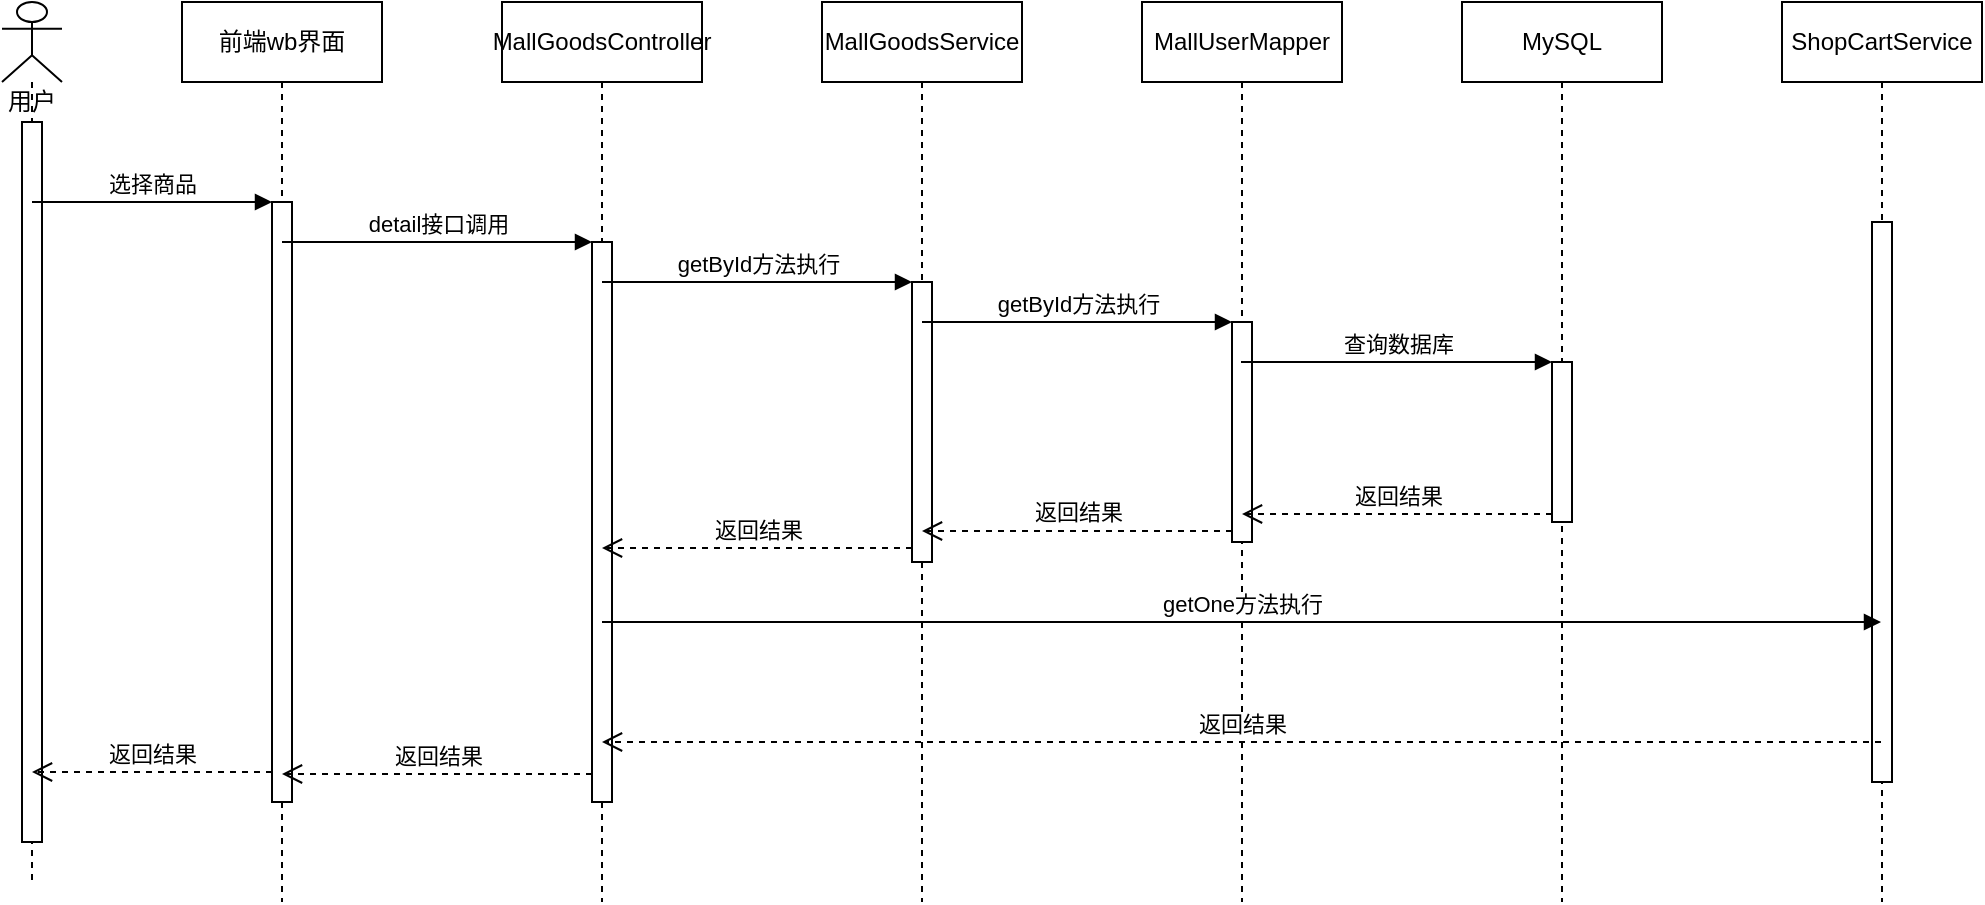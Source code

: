<mxfile version="17.5.0" type="github"><diagram id="iBDvnjecHgzaUsvt-ZVI" name="Page-1"><mxGraphModel dx="1422" dy="754" grid="1" gridSize="10" guides="1" tooltips="1" connect="1" arrows="1" fold="1" page="1" pageScale="1" pageWidth="827" pageHeight="1169" math="0" shadow="0"><root><mxCell id="0"/><mxCell id="1" parent="0"/><mxCell id="1kCvYLMncPG2SvDYIeYU-1" value="用户" style="shape=umlLifeline;participant=umlActor;perimeter=lifelinePerimeter;whiteSpace=wrap;html=1;container=1;collapsible=0;recursiveResize=0;verticalAlign=top;spacingTop=36;outlineConnect=0;" parent="1" vertex="1"><mxGeometry x="30" y="110" width="30" height="440" as="geometry"/></mxCell><mxCell id="1kCvYLMncPG2SvDYIeYU-2" value="" style="html=1;points=[];perimeter=orthogonalPerimeter;" parent="1kCvYLMncPG2SvDYIeYU-1" vertex="1"><mxGeometry x="10" y="60" width="10" height="360" as="geometry"/></mxCell><mxCell id="1kCvYLMncPG2SvDYIeYU-3" value="前端wb界面" style="shape=umlLifeline;perimeter=lifelinePerimeter;whiteSpace=wrap;html=1;container=1;collapsible=0;recursiveResize=0;outlineConnect=0;" parent="1" vertex="1"><mxGeometry x="120" y="110" width="100" height="450" as="geometry"/></mxCell><mxCell id="1kCvYLMncPG2SvDYIeYU-4" value="" style="html=1;points=[];perimeter=orthogonalPerimeter;" parent="1kCvYLMncPG2SvDYIeYU-3" vertex="1"><mxGeometry x="45" y="100" width="10" height="300" as="geometry"/></mxCell><mxCell id="1kCvYLMncPG2SvDYIeYU-5" value="MallGoodsController" style="shape=umlLifeline;perimeter=lifelinePerimeter;whiteSpace=wrap;html=1;container=1;collapsible=0;recursiveResize=0;outlineConnect=0;" parent="1" vertex="1"><mxGeometry x="280" y="110" width="100" height="450" as="geometry"/></mxCell><mxCell id="1kCvYLMncPG2SvDYIeYU-6" value="" style="html=1;points=[];perimeter=orthogonalPerimeter;" parent="1kCvYLMncPG2SvDYIeYU-5" vertex="1"><mxGeometry x="45" y="120" width="10" height="280" as="geometry"/></mxCell><mxCell id="1kCvYLMncPG2SvDYIeYU-7" value="MallGoodsService" style="shape=umlLifeline;perimeter=lifelinePerimeter;whiteSpace=wrap;html=1;container=1;collapsible=0;recursiveResize=0;outlineConnect=0;" parent="1" vertex="1"><mxGeometry x="440" y="110" width="100" height="450" as="geometry"/></mxCell><mxCell id="1kCvYLMncPG2SvDYIeYU-8" value="" style="html=1;points=[];perimeter=orthogonalPerimeter;" parent="1kCvYLMncPG2SvDYIeYU-7" vertex="1"><mxGeometry x="45" y="140" width="10" height="140" as="geometry"/></mxCell><mxCell id="1kCvYLMncPG2SvDYIeYU-9" value="MallUserMapper" style="shape=umlLifeline;perimeter=lifelinePerimeter;whiteSpace=wrap;html=1;container=1;collapsible=0;recursiveResize=0;outlineConnect=0;" parent="1" vertex="1"><mxGeometry x="600" y="110" width="100" height="450" as="geometry"/></mxCell><mxCell id="1kCvYLMncPG2SvDYIeYU-10" value="" style="html=1;points=[];perimeter=orthogonalPerimeter;" parent="1kCvYLMncPG2SvDYIeYU-9" vertex="1"><mxGeometry x="45" y="160" width="10" height="110" as="geometry"/></mxCell><mxCell id="1kCvYLMncPG2SvDYIeYU-11" value="MySQL" style="shape=umlLifeline;perimeter=lifelinePerimeter;whiteSpace=wrap;html=1;container=1;collapsible=0;recursiveResize=0;outlineConnect=0;" parent="1" vertex="1"><mxGeometry x="760" y="110" width="100" height="450" as="geometry"/></mxCell><mxCell id="1kCvYLMncPG2SvDYIeYU-12" value="" style="html=1;points=[];perimeter=orthogonalPerimeter;" parent="1kCvYLMncPG2SvDYIeYU-11" vertex="1"><mxGeometry x="45" y="180" width="10" height="80" as="geometry"/></mxCell><mxCell id="1kCvYLMncPG2SvDYIeYU-13" value="选择商品" style="html=1;verticalAlign=bottom;endArrow=block;entryX=0;entryY=0;rounded=0;" parent="1" source="1kCvYLMncPG2SvDYIeYU-1" target="1kCvYLMncPG2SvDYIeYU-4" edge="1"><mxGeometry relative="1" as="geometry"><mxPoint x="95" y="170" as="sourcePoint"/></mxGeometry></mxCell><mxCell id="1kCvYLMncPG2SvDYIeYU-14" value="返回结果" style="html=1;verticalAlign=bottom;endArrow=open;dashed=1;endSize=8;exitX=0;exitY=0.95;rounded=0;" parent="1" source="1kCvYLMncPG2SvDYIeYU-4" target="1kCvYLMncPG2SvDYIeYU-1" edge="1"><mxGeometry relative="1" as="geometry"><mxPoint x="90" y="300" as="targetPoint"/></mxGeometry></mxCell><mxCell id="1kCvYLMncPG2SvDYIeYU-15" value="detail接口调用" style="html=1;verticalAlign=bottom;endArrow=block;entryX=0;entryY=0;rounded=0;" parent="1" source="1kCvYLMncPG2SvDYIeYU-3" target="1kCvYLMncPG2SvDYIeYU-6" edge="1"><mxGeometry relative="1" as="geometry"><mxPoint x="255" y="240" as="sourcePoint"/></mxGeometry></mxCell><mxCell id="1kCvYLMncPG2SvDYIeYU-16" value="getById方法执行" style="html=1;verticalAlign=bottom;endArrow=block;entryX=0;entryY=0;rounded=0;" parent="1" source="1kCvYLMncPG2SvDYIeYU-5" target="1kCvYLMncPG2SvDYIeYU-8" edge="1"><mxGeometry relative="1" as="geometry"><mxPoint x="415" y="260" as="sourcePoint"/></mxGeometry></mxCell><mxCell id="1kCvYLMncPG2SvDYIeYU-17" value="返回结果" style="html=1;verticalAlign=bottom;endArrow=open;dashed=1;endSize=8;exitX=0;exitY=0.95;rounded=0;" parent="1" source="1kCvYLMncPG2SvDYIeYU-6" target="1kCvYLMncPG2SvDYIeYU-3" edge="1"><mxGeometry relative="1" as="geometry"><mxPoint x="255" y="316" as="targetPoint"/></mxGeometry></mxCell><mxCell id="1kCvYLMncPG2SvDYIeYU-18" value="返回结果" style="html=1;verticalAlign=bottom;endArrow=open;dashed=1;endSize=8;exitX=0;exitY=0.95;rounded=0;" parent="1" source="1kCvYLMncPG2SvDYIeYU-8" target="1kCvYLMncPG2SvDYIeYU-5" edge="1"><mxGeometry relative="1" as="geometry"><mxPoint x="415" y="336" as="targetPoint"/></mxGeometry></mxCell><mxCell id="1kCvYLMncPG2SvDYIeYU-19" value="getById方法执行" style="html=1;verticalAlign=bottom;endArrow=block;entryX=0;entryY=0;rounded=0;" parent="1" source="1kCvYLMncPG2SvDYIeYU-7" target="1kCvYLMncPG2SvDYIeYU-10" edge="1"><mxGeometry relative="1" as="geometry"><mxPoint x="575" y="250" as="sourcePoint"/></mxGeometry></mxCell><mxCell id="1kCvYLMncPG2SvDYIeYU-20" value="查询数据库" style="html=1;verticalAlign=bottom;endArrow=block;entryX=0;entryY=0;rounded=0;" parent="1" target="1kCvYLMncPG2SvDYIeYU-12" edge="1"><mxGeometry relative="1" as="geometry"><mxPoint x="649.5" y="290" as="sourcePoint"/></mxGeometry></mxCell><mxCell id="1kCvYLMncPG2SvDYIeYU-21" value="返回结果" style="html=1;verticalAlign=bottom;endArrow=open;dashed=1;endSize=8;exitX=0;exitY=0.95;rounded=0;" parent="1" source="1kCvYLMncPG2SvDYIeYU-12" target="1kCvYLMncPG2SvDYIeYU-9" edge="1"><mxGeometry relative="1" as="geometry"><mxPoint x="735" y="366" as="targetPoint"/></mxGeometry></mxCell><mxCell id="1kCvYLMncPG2SvDYIeYU-22" value="返回结果" style="html=1;verticalAlign=bottom;endArrow=open;dashed=1;endSize=8;exitX=0;exitY=0.95;rounded=0;" parent="1" source="1kCvYLMncPG2SvDYIeYU-10" target="1kCvYLMncPG2SvDYIeYU-7" edge="1"><mxGeometry relative="1" as="geometry"><mxPoint x="575" y="326" as="targetPoint"/></mxGeometry></mxCell><mxCell id="1kCvYLMncPG2SvDYIeYU-23" value="ShopCartService" style="shape=umlLifeline;perimeter=lifelinePerimeter;whiteSpace=wrap;html=1;container=1;collapsible=0;recursiveResize=0;outlineConnect=0;" parent="1" vertex="1"><mxGeometry x="920" y="110" width="100" height="450" as="geometry"/></mxCell><mxCell id="1kCvYLMncPG2SvDYIeYU-24" value="" style="html=1;points=[];perimeter=orthogonalPerimeter;" parent="1kCvYLMncPG2SvDYIeYU-23" vertex="1"><mxGeometry x="45" y="110" width="10" height="280" as="geometry"/></mxCell><mxCell id="1kCvYLMncPG2SvDYIeYU-25" value="getOne方法执行" style="html=1;verticalAlign=bottom;endArrow=block;rounded=0;" parent="1" source="1kCvYLMncPG2SvDYIeYU-5" target="1kCvYLMncPG2SvDYIeYU-23" edge="1"><mxGeometry width="80" relative="1" as="geometry"><mxPoint x="380" y="440" as="sourcePoint"/><mxPoint x="460" y="440" as="targetPoint"/><Array as="points"><mxPoint x="410" y="420"/></Array></mxGeometry></mxCell><mxCell id="1kCvYLMncPG2SvDYIeYU-26" value="返回结果" style="html=1;verticalAlign=bottom;endArrow=open;dashed=1;endSize=8;rounded=0;" parent="1" source="1kCvYLMncPG2SvDYIeYU-23" target="1kCvYLMncPG2SvDYIeYU-5" edge="1"><mxGeometry relative="1" as="geometry"><mxPoint x="450" y="600" as="sourcePoint"/><mxPoint x="370" y="600" as="targetPoint"/><Array as="points"><mxPoint x="660" y="480"/></Array></mxGeometry></mxCell></root></mxGraphModel></diagram></mxfile>